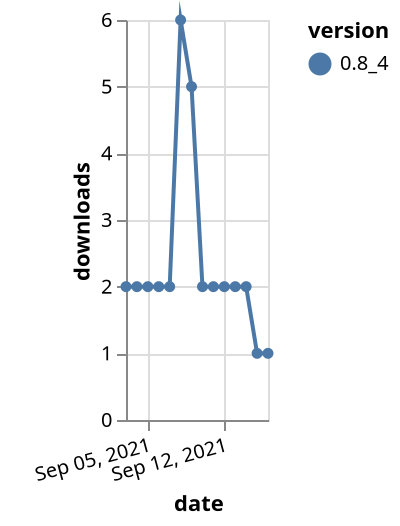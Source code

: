 {"$schema": "https://vega.github.io/schema/vega-lite/v5.json", "description": "A simple bar chart with embedded data.", "data": {"values": [{"date": "2021-09-03", "total": 7124, "delta": 2, "version": "0.8_4"}, {"date": "2021-09-04", "total": 7126, "delta": 2, "version": "0.8_4"}, {"date": "2021-09-05", "total": 7128, "delta": 2, "version": "0.8_4"}, {"date": "2021-09-06", "total": 7130, "delta": 2, "version": "0.8_4"}, {"date": "2021-09-07", "total": 7132, "delta": 2, "version": "0.8_4"}, {"date": "2021-09-08", "total": 7138, "delta": 6, "version": "0.8_4"}, {"date": "2021-09-09", "total": 7143, "delta": 5, "version": "0.8_4"}, {"date": "2021-09-10", "total": 7145, "delta": 2, "version": "0.8_4"}, {"date": "2021-09-11", "total": 7147, "delta": 2, "version": "0.8_4"}, {"date": "2021-09-12", "total": 7149, "delta": 2, "version": "0.8_4"}, {"date": "2021-09-13", "total": 7151, "delta": 2, "version": "0.8_4"}, {"date": "2021-09-14", "total": 7153, "delta": 2, "version": "0.8_4"}, {"date": "2021-09-15", "total": 7154, "delta": 1, "version": "0.8_4"}, {"date": "2021-09-16", "total": 7155, "delta": 1, "version": "0.8_4"}]}, "width": "container", "mark": {"type": "line", "point": {"filled": true}}, "encoding": {"x": {"field": "date", "type": "temporal", "timeUnit": "yearmonthdate", "title": "date", "axis": {"labelAngle": -15}}, "y": {"field": "delta", "type": "quantitative", "title": "downloads"}, "color": {"field": "version", "type": "nominal"}, "tooltip": {"field": "delta"}}}
